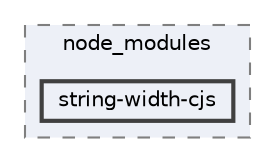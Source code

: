 digraph "pkiclassroomrescheduler/src/main/frontend/node_modules/string-width-cjs"
{
 // LATEX_PDF_SIZE
  bgcolor="transparent";
  edge [fontname=Helvetica,fontsize=10,labelfontname=Helvetica,labelfontsize=10];
  node [fontname=Helvetica,fontsize=10,shape=box,height=0.2,width=0.4];
  compound=true
  subgraph clusterdir_72953eda66ccb3a2722c28e1c3e6c23b {
    graph [ bgcolor="#edf0f7", pencolor="grey50", label="node_modules", fontname=Helvetica,fontsize=10 style="filled,dashed", URL="dir_72953eda66ccb3a2722c28e1c3e6c23b.html",tooltip=""]
  dir_e5b665482b43a51b8749ca009543970c [label="string-width-cjs", fillcolor="#edf0f7", color="grey25", style="filled,bold", URL="dir_e5b665482b43a51b8749ca009543970c.html",tooltip=""];
  }
}
